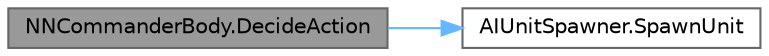 digraph "NNCommanderBody.DecideAction"
{
 // LATEX_PDF_SIZE
  bgcolor="transparent";
  edge [fontname=Helvetica,fontsize=10,labelfontname=Helvetica,labelfontsize=10];
  node [fontname=Helvetica,fontsize=10,shape=box,height=0.2,width=0.4];
  rankdir="LR";
  Node1 [label="NNCommanderBody.DecideAction",height=0.2,width=0.4,color="gray40", fillcolor="grey60", style="filled", fontcolor="black",tooltip=" "];
  Node1 -> Node2 [color="steelblue1",style="solid"];
  Node2 [label="AIUnitSpawner.SpawnUnit",height=0.2,width=0.4,color="grey40", fillcolor="white", style="filled",URL="$class_a_i_unit_spawner.html#aeb42915d2439ce802205617796c096dd",tooltip=" "];
}
